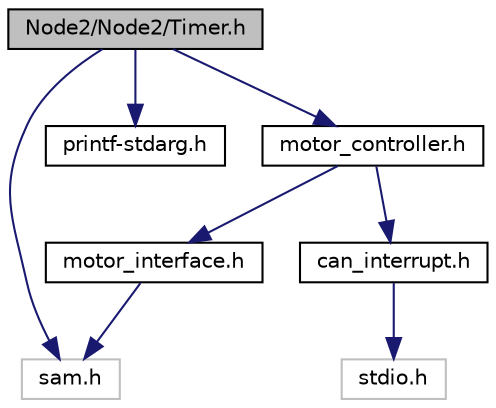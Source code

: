 digraph "Node2/Node2/Timer.h"
{
  edge [fontname="Helvetica",fontsize="10",labelfontname="Helvetica",labelfontsize="10"];
  node [fontname="Helvetica",fontsize="10",shape=record];
  Node0 [label="Node2/Node2/Timer.h",height=0.2,width=0.4,color="black", fillcolor="grey75", style="filled", fontcolor="black"];
  Node0 -> Node1 [color="midnightblue",fontsize="10",style="solid",fontname="Helvetica"];
  Node1 [label="sam.h",height=0.2,width=0.4,color="grey75", fillcolor="white", style="filled"];
  Node0 -> Node2 [color="midnightblue",fontsize="10",style="solid",fontname="Helvetica"];
  Node2 [label="printf-stdarg.h",height=0.2,width=0.4,color="black", fillcolor="white", style="filled",URL="$printf-stdarg_8h_source.html"];
  Node0 -> Node3 [color="midnightblue",fontsize="10",style="solid",fontname="Helvetica"];
  Node3 [label="motor_controller.h",height=0.2,width=0.4,color="black", fillcolor="white", style="filled",URL="$motor__controller_8h.html",tooltip="Library for using motor controller. "];
  Node3 -> Node4 [color="midnightblue",fontsize="10",style="solid",fontname="Helvetica"];
  Node4 [label="can_interrupt.h",height=0.2,width=0.4,color="black", fillcolor="white", style="filled",URL="$can__interrupt_8h.html",tooltip="Library for using interrupt. "];
  Node4 -> Node5 [color="midnightblue",fontsize="10",style="solid",fontname="Helvetica"];
  Node5 [label="stdio.h",height=0.2,width=0.4,color="grey75", fillcolor="white", style="filled"];
  Node3 -> Node6 [color="midnightblue",fontsize="10",style="solid",fontname="Helvetica"];
  Node6 [label="motor_interface.h",height=0.2,width=0.4,color="black", fillcolor="white", style="filled",URL="$motor__interface_8h.html",tooltip="Library for using motor interface box. "];
  Node6 -> Node1 [color="midnightblue",fontsize="10",style="solid",fontname="Helvetica"];
}

